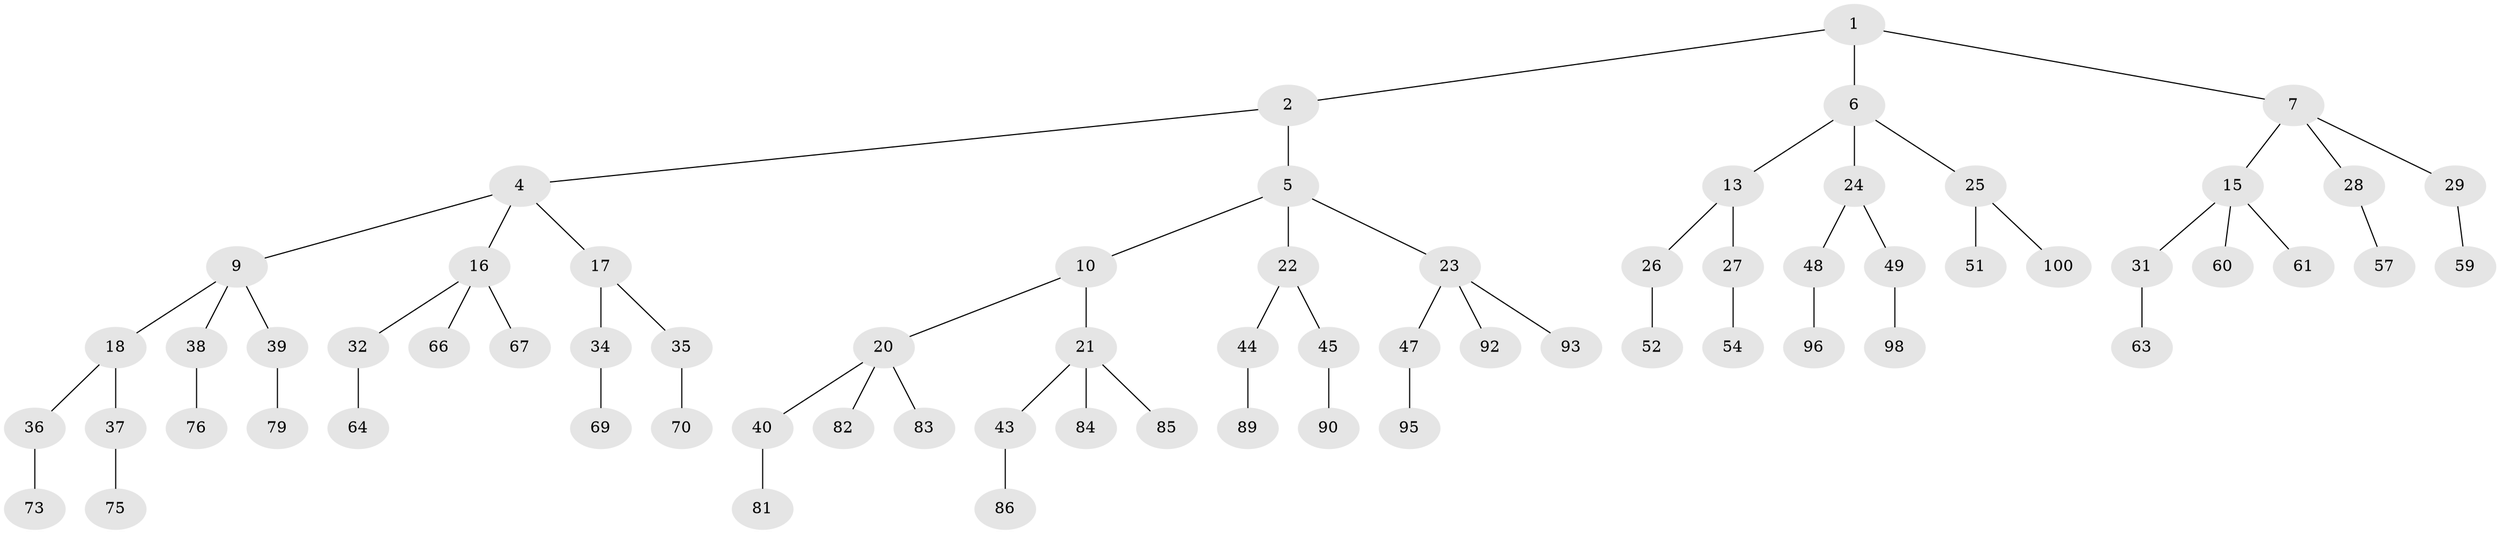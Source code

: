 // original degree distribution, {2: 0.02, 3: 0.48, 1: 0.5}
// Generated by graph-tools (version 1.1) at 2025/11/02/21/25 10:11:11]
// undirected, 69 vertices, 68 edges
graph export_dot {
graph [start="1"]
  node [color=gray90,style=filled];
  1 [super="+3"];
  2 [latent=1];
  4 [latent=0.5,super="+8"];
  5 [latent=0.5,super="+11"];
  6 [latent=0.5,super="+12"];
  7 [latent=0.5,super="+14"];
  9 [latent=0.333333,super="+19"];
  10 [latent=0.333333];
  13 [latent=0.333333];
  15 [latent=0.333333,super="+30"];
  16 [latent=0.25,super="+33"];
  17 [latent=0.25];
  18 [latent=0.25];
  20 [latent=0.25,super="+41"];
  21 [latent=0.25,super="+42"];
  22 [latent=0.25];
  23 [latent=0.25,super="+46"];
  24 [latent=0.25];
  25 [latent=0.25,super="+50"];
  26 [latent=0.25,super="+53"];
  27 [latent=0.25,super="+55"];
  28 [latent=0.25,super="+56"];
  29 [latent=0.25,super="+58"];
  31 [latent=0.25,super="+62"];
  32 [latent=0.2,super="+65"];
  34 [latent=0.2,super="+68"];
  35 [latent=0.2,super="+71"];
  36 [latent=0.2,super="+72"];
  37 [latent=0.2,super="+74"];
  38 [latent=0.2,super="+77"];
  39 [latent=0.2,super="+78"];
  40 [latent=0.2,super="+80"];
  43 [latent=0.2,super="+87"];
  44 [latent=0.2,super="+88"];
  45 [latent=0.2,super="+91"];
  47 [latent=0.2,super="+94"];
  48 [latent=0.2,super="+97"];
  49 [latent=0.2,super="+99"];
  51 [latent=0.2];
  52 [latent=0.2];
  54 [latent=0.2];
  57 [latent=0.2];
  59 [latent=0.2];
  60 [latent=0.2];
  61 [latent=0.2];
  63 [latent=0.2];
  64 [latent=0.166667];
  66 [latent=0.166667];
  67 [latent=0.166667];
  69 [latent=0.166667];
  70 [latent=0.166667];
  73 [latent=0.166667];
  75 [latent=0.166667];
  76 [latent=0.166667];
  79 [latent=0.166667];
  81 [latent=0.166667];
  82 [latent=0.166667];
  83 [latent=0.166667];
  84 [latent=0.166667];
  85 [latent=0.166667];
  86 [latent=0.166667];
  89 [latent=0.166667];
  90 [latent=0.166667];
  92 [latent=0.166667];
  93 [latent=0.166667];
  95 [latent=0.166667];
  96 [latent=0.166667];
  98 [latent=0.166667];
  100 [latent=0.166667];
  1 -- 2;
  1 -- 6;
  1 -- 7;
  2 -- 4;
  2 -- 5;
  4 -- 9;
  4 -- 16;
  4 -- 17;
  5 -- 10;
  5 -- 22;
  5 -- 23;
  6 -- 13;
  6 -- 24;
  6 -- 25;
  7 -- 15;
  7 -- 28;
  7 -- 29;
  9 -- 18;
  9 -- 38;
  9 -- 39;
  10 -- 20;
  10 -- 21;
  13 -- 26;
  13 -- 27;
  15 -- 31;
  15 -- 60;
  15 -- 61;
  16 -- 32;
  16 -- 66;
  16 -- 67;
  17 -- 34;
  17 -- 35;
  18 -- 36;
  18 -- 37;
  20 -- 40;
  20 -- 82;
  20 -- 83;
  21 -- 43;
  21 -- 85;
  21 -- 84;
  22 -- 44;
  22 -- 45;
  23 -- 47;
  23 -- 92;
  23 -- 93;
  24 -- 48;
  24 -- 49;
  25 -- 51;
  25 -- 100;
  26 -- 52;
  27 -- 54;
  28 -- 57;
  29 -- 59;
  31 -- 63;
  32 -- 64;
  34 -- 69;
  35 -- 70;
  36 -- 73;
  37 -- 75;
  38 -- 76;
  39 -- 79;
  40 -- 81;
  43 -- 86;
  44 -- 89;
  45 -- 90;
  47 -- 95;
  48 -- 96;
  49 -- 98;
}
